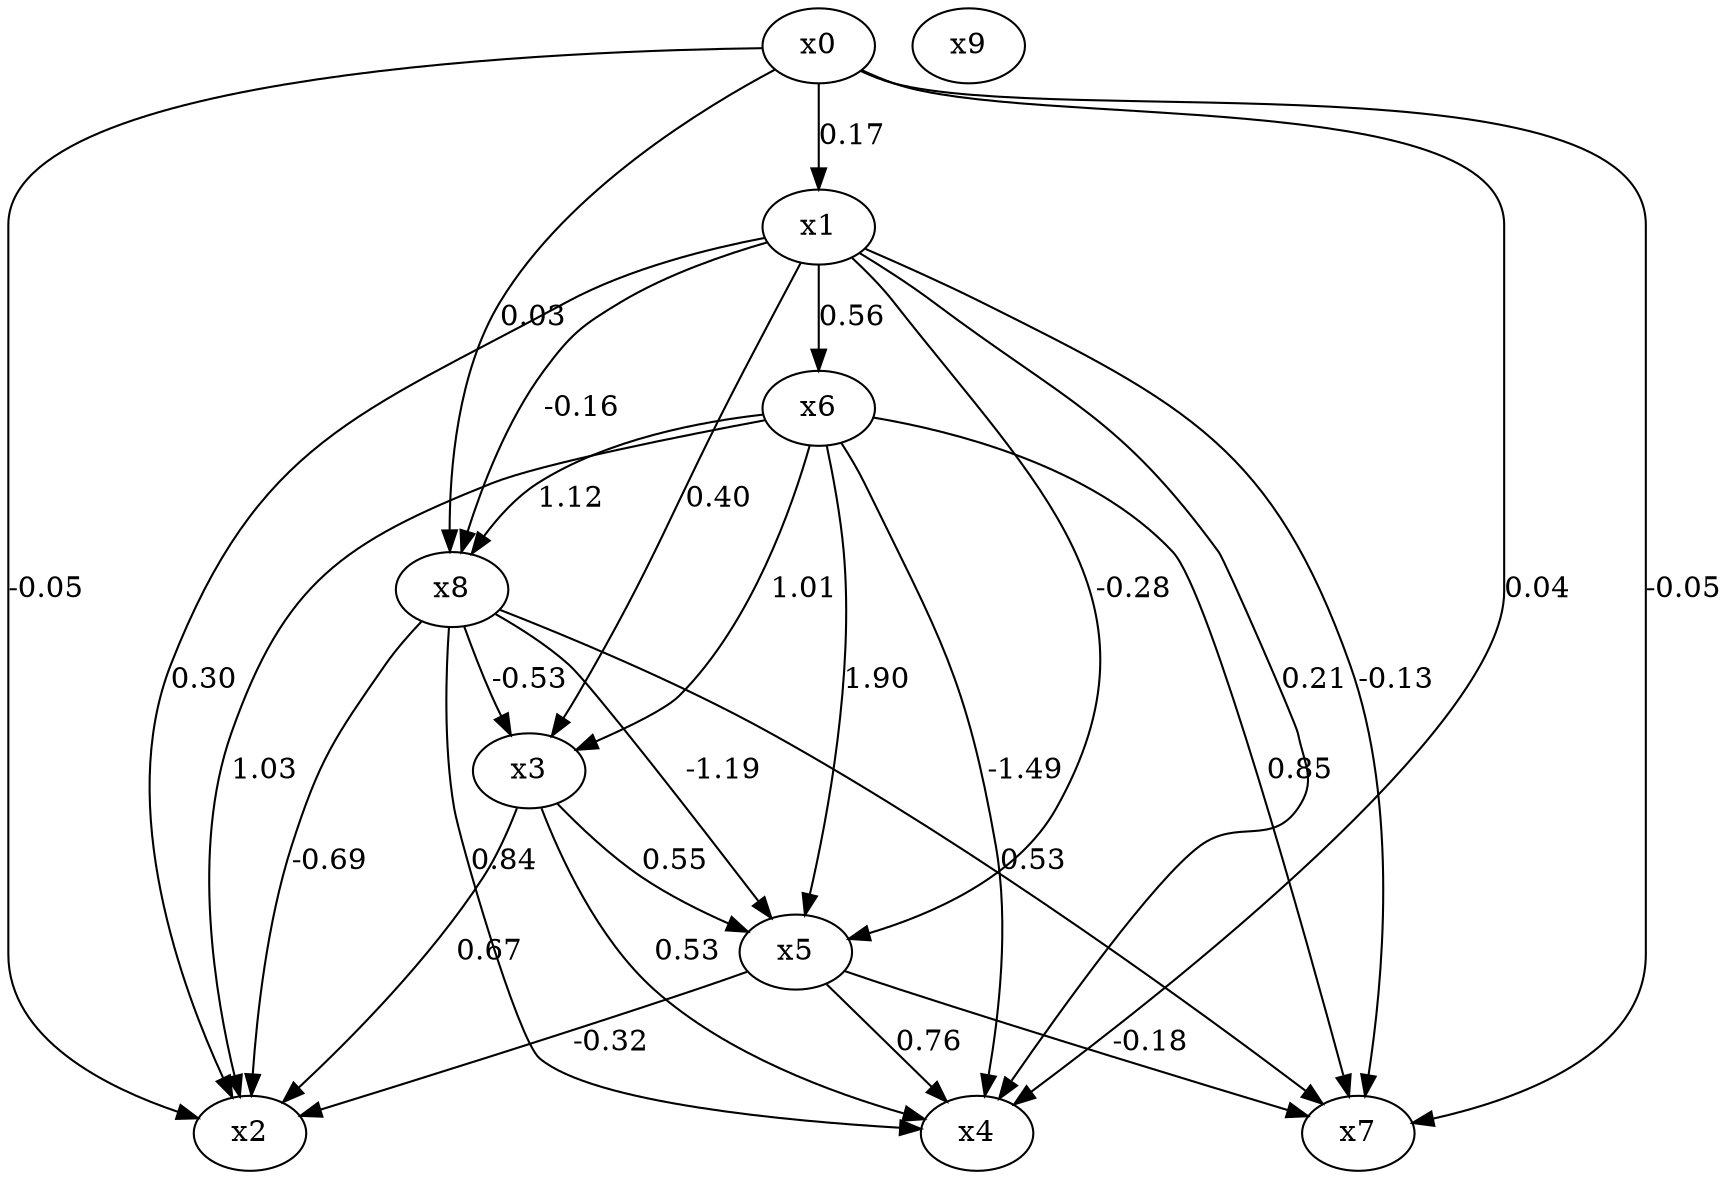 digraph {
	x0
	x1
	x2
	x3
	x4
	x5
	x6
	x7
	x8
	x9
	x0 -> x1 [label=0.17]
	x0 -> x2 [label=-0.05]
	x1 -> x2 [label=0.30]
	x3 -> x2 [label=0.67]
	x5 -> x2 [label=-0.32]
	x6 -> x2 [label=1.03]
	x8 -> x2 [label=-0.69]
	x1 -> x3 [label=0.40]
	x6 -> x3 [label=1.01]
	x8 -> x3 [label=-0.53]
	x0 -> x4 [label=0.04]
	x1 -> x4 [label=0.21]
	x3 -> x4 [label=0.53]
	x5 -> x4 [label=0.76]
	x6 -> x4 [label=-1.49]
	x8 -> x4 [label=0.84]
	x1 -> x5 [label=-0.28]
	x3 -> x5 [label=0.55]
	x6 -> x5 [label=1.90]
	x8 -> x5 [label=-1.19]
	x1 -> x6 [label=0.56]
	x0 -> x7 [label=-0.05]
	x1 -> x7 [label=-0.13]
	x5 -> x7 [label=-0.18]
	x6 -> x7 [label=0.85]
	x8 -> x7 [label=0.53]
	x0 -> x8 [label=0.03]
	x1 -> x8 [label=-0.16]
	x6 -> x8 [label=1.12]
	{
		rank=same
	}
}

